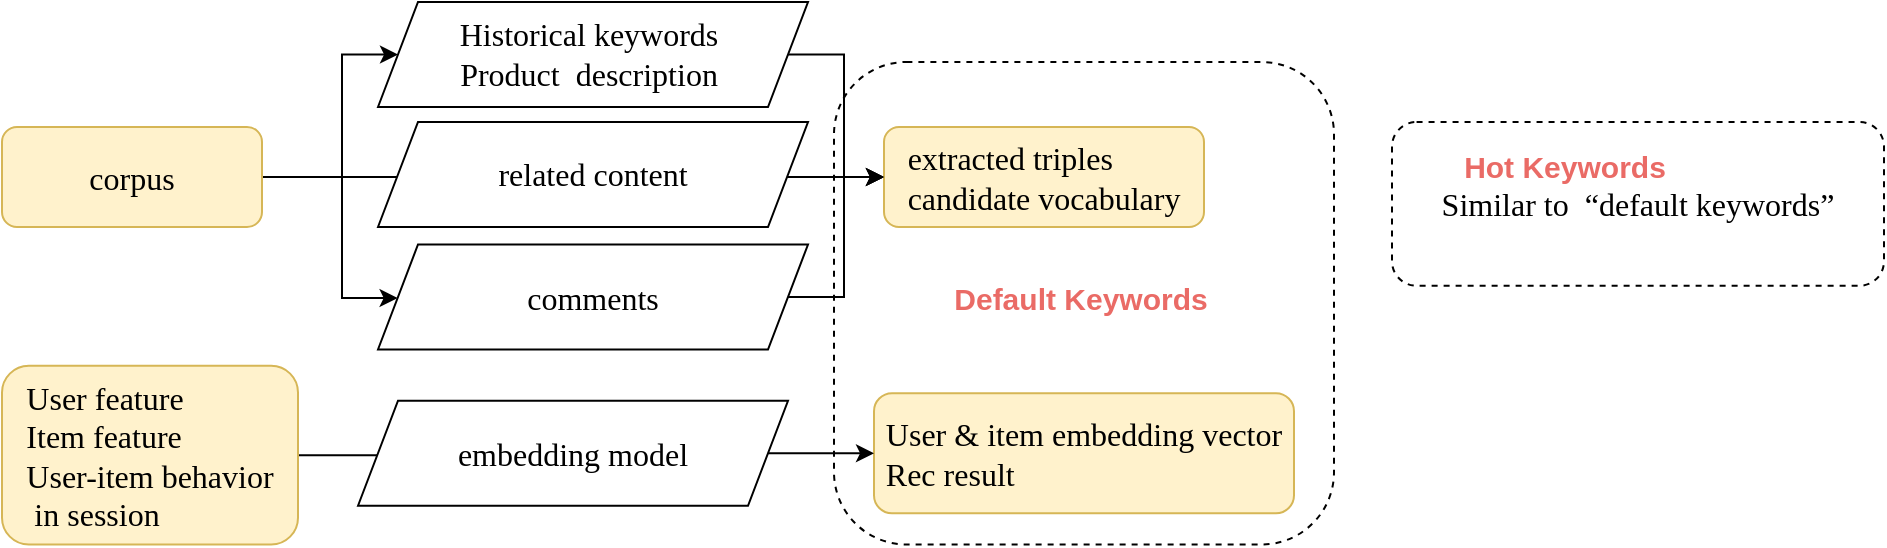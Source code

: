 <mxfile version="13.7.4" type="github" pages="2">
  <diagram id="C5RBs43oDa-KdzZeNtuy" name="Page-1">
    <mxGraphModel dx="2520" dy="479" grid="0" gridSize="10" guides="1" tooltips="1" connect="1" arrows="1" fold="1" page="0" pageScale="1" pageWidth="827" pageHeight="1169" math="0" shadow="0">
      <root>
        <mxCell id="WIyWlLk6GJQsqaUBKTNV-0" />
        <mxCell id="WIyWlLk6GJQsqaUBKTNV-1" parent="WIyWlLk6GJQsqaUBKTNV-0" />
        <mxCell id="ZPdB1FBcaC2-CpLJvqNs-29" value="" style="rounded=1;whiteSpace=wrap;html=1;fillColor=none;dashed=1;" vertex="1" parent="WIyWlLk6GJQsqaUBKTNV-1">
          <mxGeometry x="-664" y="240" width="250" height="241.25" as="geometry" />
        </mxCell>
        <mxCell id="ZPdB1FBcaC2-CpLJvqNs-25" style="edgeStyle=orthogonalEdgeStyle;rounded=0;orthogonalLoop=1;jettySize=auto;html=1;fontColor=#000000;" edge="1" parent="WIyWlLk6GJQsqaUBKTNV-1" source="WIyWlLk6GJQsqaUBKTNV-3" target="WIyWlLk6GJQsqaUBKTNV-7">
          <mxGeometry relative="1" as="geometry">
            <mxPoint x="-892" y="311.25" as="targetPoint" />
            <Array as="points">
              <mxPoint x="-720" y="298" />
              <mxPoint x="-720" y="298" />
            </Array>
          </mxGeometry>
        </mxCell>
        <mxCell id="ZPdB1FBcaC2-CpLJvqNs-38" style="edgeStyle=orthogonalEdgeStyle;rounded=0;orthogonalLoop=1;jettySize=auto;html=1;entryX=0;entryY=0.5;entryDx=0;entryDy=0;fontSize=15;fontColor=#EA6B66;" edge="1" parent="WIyWlLk6GJQsqaUBKTNV-1" source="WIyWlLk6GJQsqaUBKTNV-3" target="ZPdB1FBcaC2-CpLJvqNs-18">
          <mxGeometry relative="1" as="geometry">
            <Array as="points">
              <mxPoint x="-910" y="298" />
              <mxPoint x="-910" y="236" />
            </Array>
          </mxGeometry>
        </mxCell>
        <mxCell id="ZPdB1FBcaC2-CpLJvqNs-39" style="edgeStyle=orthogonalEdgeStyle;rounded=0;orthogonalLoop=1;jettySize=auto;html=1;fontSize=15;fontColor=#EA6B66;" edge="1" parent="WIyWlLk6GJQsqaUBKTNV-1" source="WIyWlLk6GJQsqaUBKTNV-3" target="ZPdB1FBcaC2-CpLJvqNs-16">
          <mxGeometry relative="1" as="geometry">
            <Array as="points">
              <mxPoint x="-910" y="298" />
              <mxPoint x="-910" y="358" />
            </Array>
          </mxGeometry>
        </mxCell>
        <mxCell id="WIyWlLk6GJQsqaUBKTNV-3" value="&lt;p style=&quot;line-height: normal ; margin-top: 0pt ; margin-bottom: 0pt ; margin-left: 0in ; text-align: left ; direction: ltr ; unicode-bidi: embed ; word-break: normal&quot;&gt;&lt;span style=&quot;font-size: 12pt ; font-family: &amp;#34;calibri&amp;#34;&quot;&gt;corpus&lt;/span&gt;&lt;/p&gt;" style="rounded=1;whiteSpace=wrap;html=1;fontSize=12;glass=0;strokeWidth=1;shadow=0;fillColor=#fff2cc;strokeColor=#d6b656;" parent="WIyWlLk6GJQsqaUBKTNV-1" vertex="1">
          <mxGeometry x="-1080" y="272.5" width="130" height="50" as="geometry" />
        </mxCell>
        <mxCell id="WIyWlLk6GJQsqaUBKTNV-7" value="&lt;p style=&quot;margin-top: 0pt ; margin-bottom: 0pt ; margin-left: 0in ; text-align: left ; direction: ltr ; unicode-bidi: embed ; word-break: normal&quot;&gt;&lt;span style=&quot;font-size: 12pt ; font-family: &amp;#34;calibri&amp;#34;&quot;&gt;extracted triples&lt;/span&gt;&lt;/p&gt;&lt;p style=&quot;margin-top: 0pt ; margin-bottom: 0pt ; margin-left: 0in ; text-align: left ; direction: ltr ; unicode-bidi: embed ; word-break: normal&quot;&gt;&lt;span style=&quot;font-size: 12pt ; font-family: &amp;#34;calibri&amp;#34;&quot;&gt;candidate vocabulary&lt;/span&gt;&lt;/p&gt;" style="rounded=1;whiteSpace=wrap;html=1;fontSize=12;glass=0;strokeWidth=1;shadow=0;fillColor=#fff2cc;strokeColor=#d6b656;" parent="WIyWlLk6GJQsqaUBKTNV-1" vertex="1">
          <mxGeometry x="-639" y="272.5" width="160" height="50" as="geometry" />
        </mxCell>
        <mxCell id="WIyWlLk6GJQsqaUBKTNV-12" value="&lt;p style=&quot;margin-top: 0pt ; margin-bottom: 0pt ; margin-left: 0in ; text-align: left ; direction: ltr ; unicode-bidi: embed ; word-break: normal&quot;&gt;&lt;span style=&quot;font-size: 12pt ; font-family: &amp;#34;calibri&amp;#34;&quot;&gt;User &amp;amp; item embedding vector&lt;/span&gt;&lt;/p&gt;&lt;p style=&quot;margin-top: 0pt ; margin-bottom: 0pt ; margin-left: 0in ; text-align: left ; direction: ltr ; unicode-bidi: embed ; word-break: normal&quot;&gt;&lt;span style=&quot;font-size: 12pt ; font-family: &amp;#34;calibri&amp;#34;&quot;&gt;Rec result&lt;/span&gt;&lt;/p&gt;" style="rounded=1;whiteSpace=wrap;html=1;fontSize=12;glass=0;strokeWidth=1;shadow=0;fillColor=#fff2cc;strokeColor=#d6b656;" parent="WIyWlLk6GJQsqaUBKTNV-1" vertex="1">
          <mxGeometry x="-644" y="405.63" width="210" height="60" as="geometry" />
        </mxCell>
        <mxCell id="ZPdB1FBcaC2-CpLJvqNs-37" style="edgeStyle=orthogonalEdgeStyle;rounded=0;orthogonalLoop=1;jettySize=auto;html=1;entryX=0;entryY=0.5;entryDx=0;entryDy=0;fontSize=15;fontColor=#EA6B66;" edge="1" parent="WIyWlLk6GJQsqaUBKTNV-1" source="ZPdB1FBcaC2-CpLJvqNs-1" target="WIyWlLk6GJQsqaUBKTNV-12">
          <mxGeometry relative="1" as="geometry" />
        </mxCell>
        <mxCell id="ZPdB1FBcaC2-CpLJvqNs-1" value="&lt;p style=&quot;margin-top: 0pt ; margin-bottom: 0pt ; margin-left: 0in ; text-align: left ; direction: ltr ; unicode-bidi: embed ; word-break: normal&quot;&gt;&lt;span style=&quot;font-size: 12pt ; font-family: &amp;#34;calibri&amp;#34;&quot;&gt;User feature&amp;nbsp;&amp;nbsp;&lt;/span&gt;&lt;/p&gt;&lt;p style=&quot;margin-top: 0pt ; margin-bottom: 0pt ; margin-left: 0in ; text-align: left ; direction: ltr ; unicode-bidi: embed ; word-break: normal&quot;&gt;&lt;span style=&quot;font-family: &amp;#34;calibri&amp;#34; ; font-size: 12pt&quot;&gt;Item feature&lt;/span&gt;&lt;/p&gt;&lt;p style=&quot;margin-top: 0pt ; margin-bottom: 0pt ; margin-left: 0in ; text-align: left ; direction: ltr ; unicode-bidi: embed ; word-break: normal&quot;&gt;&lt;span style=&quot;font-size: 12pt ; font-family: &amp;#34;calibri&amp;#34;&quot;&gt;User-item behavior&lt;/span&gt;&lt;/p&gt;&lt;p style=&quot;margin-top: 0pt ; margin-bottom: 0pt ; margin-left: 0in ; text-align: left ; direction: ltr ; unicode-bidi: embed ; word-break: normal&quot;&gt;&lt;span style=&quot;font-size: 12pt ; font-family: &amp;#34;calibri&amp;#34;&quot;&gt;&amp;nbsp;in &lt;/span&gt;&lt;span style=&quot;font-size: 12pt ; font-family: &amp;#34;calibri&amp;#34;&quot;&gt;session&amp;nbsp;&lt;/span&gt;&lt;/p&gt;" style="rounded=1;whiteSpace=wrap;html=1;fontSize=12;glass=0;strokeWidth=1;shadow=0;fillColor=#fff2cc;strokeColor=#d6b656;" vertex="1" parent="WIyWlLk6GJQsqaUBKTNV-1">
          <mxGeometry x="-1080" y="391.88" width="148" height="89.37" as="geometry" />
        </mxCell>
        <mxCell id="ZPdB1FBcaC2-CpLJvqNs-14" value="&lt;span style=&quot;font-size: 12pt ; font-family: &amp;#34;calibri&amp;#34;&quot;&gt;embedding model&lt;/span&gt;" style="shape=parallelogram;perimeter=parallelogramPerimeter;whiteSpace=wrap;html=1;fixedSize=1;fontColor=#000000;" vertex="1" parent="WIyWlLk6GJQsqaUBKTNV-1">
          <mxGeometry x="-902" y="409.38" width="215" height="52.5" as="geometry" />
        </mxCell>
        <mxCell id="ZPdB1FBcaC2-CpLJvqNs-41" value="" style="edgeStyle=orthogonalEdgeStyle;rounded=0;orthogonalLoop=1;jettySize=auto;html=1;fontSize=15;fontColor=#EA6B66;entryX=0;entryY=0.5;entryDx=0;entryDy=0;" edge="1" parent="WIyWlLk6GJQsqaUBKTNV-1" source="ZPdB1FBcaC2-CpLJvqNs-16" target="WIyWlLk6GJQsqaUBKTNV-7">
          <mxGeometry relative="1" as="geometry">
            <Array as="points">
              <mxPoint x="-659" y="358" />
              <mxPoint x="-659" y="298" />
            </Array>
          </mxGeometry>
        </mxCell>
        <mxCell id="ZPdB1FBcaC2-CpLJvqNs-16" value="&lt;span style=&quot;font-family: &amp;#34;calibri&amp;#34; ; font-size: 16px&quot;&gt;comments&lt;/span&gt;" style="shape=parallelogram;perimeter=parallelogramPerimeter;whiteSpace=wrap;html=1;fixedSize=1;fontColor=#000000;" vertex="1" parent="WIyWlLk6GJQsqaUBKTNV-1">
          <mxGeometry x="-892" y="331.25" width="215" height="52.5" as="geometry" />
        </mxCell>
        <mxCell id="ZPdB1FBcaC2-CpLJvqNs-17" value="&lt;span style=&quot;font-family: &amp;#34;calibri&amp;#34; ; font-size: 16px&quot;&gt;related content&lt;/span&gt;" style="shape=parallelogram;perimeter=parallelogramPerimeter;whiteSpace=wrap;html=1;fixedSize=1;fontColor=#000000;" vertex="1" parent="WIyWlLk6GJQsqaUBKTNV-1">
          <mxGeometry x="-892" y="270" width="215" height="52.5" as="geometry" />
        </mxCell>
        <mxCell id="ZPdB1FBcaC2-CpLJvqNs-40" style="edgeStyle=orthogonalEdgeStyle;rounded=0;orthogonalLoop=1;jettySize=auto;html=1;entryX=0;entryY=0.5;entryDx=0;entryDy=0;fontSize=15;fontColor=#EA6B66;" edge="1" parent="WIyWlLk6GJQsqaUBKTNV-1" source="ZPdB1FBcaC2-CpLJvqNs-18" target="WIyWlLk6GJQsqaUBKTNV-7">
          <mxGeometry relative="1" as="geometry">
            <Array as="points">
              <mxPoint x="-659" y="236" />
              <mxPoint x="-659" y="298" />
            </Array>
          </mxGeometry>
        </mxCell>
        <mxCell id="ZPdB1FBcaC2-CpLJvqNs-18" value="&lt;span style=&quot;font-size: 12pt ; font-family: &amp;#34;calibri&amp;#34;&quot;&gt;Historical&amp;nbsp;&lt;/span&gt;&lt;span style=&quot;font-size: 12pt ; font-family: &amp;#34;calibri&amp;#34;&quot;&gt;keywords&lt;/span&gt;&lt;span style=&quot;font-size: 12pt ; font-family: &amp;#34;calibri&amp;#34;&quot;&gt;&amp;nbsp;&lt;br&gt;&lt;/span&gt;&lt;span style=&quot;font-size: 12pt ; font-family: &amp;#34;calibri&amp;#34;&quot;&gt;Product&amp;nbsp;&amp;nbsp;&lt;/span&gt;&lt;span style=&quot;font-size: 12pt ; font-family: &amp;#34;calibri&amp;#34;&quot;&gt;description&lt;/span&gt;&lt;span style=&quot;font-size: 12pt ; font-family: &amp;#34;calibri&amp;#34;&quot;&gt;&amp;nbsp;&lt;/span&gt;" style="shape=parallelogram;perimeter=parallelogramPerimeter;whiteSpace=wrap;html=1;fixedSize=1;fontColor=#000000;" vertex="1" parent="WIyWlLk6GJQsqaUBKTNV-1">
          <mxGeometry x="-892" y="210" width="215" height="52.5" as="geometry" />
        </mxCell>
        <mxCell id="ZPdB1FBcaC2-CpLJvqNs-32" value="Default Keywords" style="text;html=1;strokeColor=none;fillColor=none;align=center;verticalAlign=middle;whiteSpace=wrap;rounded=0;fontStyle=1;fontColor=#EA6B66;fontSize=15;" vertex="1" parent="WIyWlLk6GJQsqaUBKTNV-1">
          <mxGeometry x="-620" y="347.5" width="159" height="20" as="geometry" />
        </mxCell>
        <mxCell id="ZPdB1FBcaC2-CpLJvqNs-34" value="&lt;span style=&quot;font-family: &amp;#34;calibri&amp;#34; ; font-size: 12pt ; text-align: left&quot;&gt;Similar to&lt;/span&gt;&lt;span style=&quot;font-family: &amp;#34;calibri&amp;#34; ; font-size: 12pt ; text-align: left&quot;&gt;&amp;nbsp; &lt;/span&gt;&lt;span style=&quot;font-family: &amp;#34;calibri&amp;#34; ; font-size: 12pt ; text-align: left&quot;&gt;“default keywords”&lt;/span&gt;" style="rounded=1;whiteSpace=wrap;html=1;fillColor=none;verticalAlign=middle;dashed=1;" vertex="1" parent="WIyWlLk6GJQsqaUBKTNV-1">
          <mxGeometry x="-385" y="270" width="246" height="81.88" as="geometry" />
        </mxCell>
        <mxCell id="ZPdB1FBcaC2-CpLJvqNs-35" value="Hot Keywords" style="text;html=1;strokeColor=none;fillColor=none;align=center;verticalAlign=middle;whiteSpace=wrap;rounded=0;fontStyle=1;fontColor=#EA6B66;fontSize=15;" vertex="1" parent="WIyWlLk6GJQsqaUBKTNV-1">
          <mxGeometry x="-361" y="281.88" width="125" height="20" as="geometry" />
        </mxCell>
      </root>
    </mxGraphModel>
  </diagram>
  <diagram id="HvQWV_tAnd-LPlWDBB4e" name="Page-2">
    <mxGraphModel dx="3207" dy="564" grid="1" gridSize="10" guides="1" tooltips="1" connect="1" arrows="1" fold="1" page="1" pageScale="1" pageWidth="827" pageHeight="1169" math="0" shadow="0">
      <root>
        <mxCell id="ERJyQayyJuhM0P_gz9wi-0" />
        <mxCell id="ERJyQayyJuhM0P_gz9wi-1" parent="ERJyQayyJuhM0P_gz9wi-0" />
        <mxCell id="BYdMAI2Q5NSdWphctw3p-0" value="" style="edgeStyle=orthogonalEdgeStyle;rounded=0;orthogonalLoop=1;jettySize=auto;html=1;fontSize=15;fontColor=#EA6B66;" edge="1" parent="ERJyQayyJuhM0P_gz9wi-1" source="BYdMAI2Q5NSdWphctw3p-1" target="BYdMAI2Q5NSdWphctw3p-3">
          <mxGeometry relative="1" as="geometry" />
        </mxCell>
        <mxCell id="BYdMAI2Q5NSdWphctw3p-1" value="&lt;p style=&quot;line-height: normal ; margin-top: 0pt ; margin-bottom: 0pt ; margin-left: 0in ; text-align: left ; direction: ltr ; unicode-bidi: embed ; word-break: normal&quot;&gt;&lt;span style=&quot;font-size: 12pt ; font-family: &amp;#34;calibri&amp;#34;&quot;&gt;UserID&lt;/span&gt;&lt;/p&gt;" style="rounded=1;whiteSpace=wrap;html=1;fontSize=12;glass=0;strokeWidth=1;shadow=0;fillColor=#f5f5f5;strokeColor=#666666;fontColor=#333333;" vertex="1" parent="ERJyQayyJuhM0P_gz9wi-1">
          <mxGeometry x="-1156.5" y="640" width="130" height="50" as="geometry" />
        </mxCell>
        <mxCell id="BYdMAI2Q5NSdWphctw3p-2" value="" style="edgeStyle=orthogonalEdgeStyle;rounded=0;orthogonalLoop=1;jettySize=auto;html=1;fontSize=15;fontColor=#EA6B66;" edge="1" parent="ERJyQayyJuhM0P_gz9wi-1" source="BYdMAI2Q5NSdWphctw3p-3" target="BYdMAI2Q5NSdWphctw3p-7">
          <mxGeometry relative="1" as="geometry" />
        </mxCell>
        <mxCell id="BYdMAI2Q5NSdWphctw3p-3" value="&lt;div style=&quot;&quot;&gt;&lt;font face=&quot;calibri&quot;&gt;&lt;span style=&quot;font-size: 16px&quot;&gt;Item with historical interactions&lt;/span&gt;&lt;/font&gt;&lt;br&gt;&lt;/div&gt;" style="rounded=1;whiteSpace=wrap;html=1;fontSize=12;glass=0;strokeWidth=1;shadow=0;fillColor=#fff2cc;strokeColor=#d6b656;align=center;" vertex="1" parent="ERJyQayyJuhM0P_gz9wi-1">
          <mxGeometry x="-1210" y="731.56" width="237" height="50" as="geometry" />
        </mxCell>
        <mxCell id="BYdMAI2Q5NSdWphctw3p-4" value="" style="edgeStyle=orthogonalEdgeStyle;rounded=0;orthogonalLoop=1;jettySize=auto;html=1;fontSize=15;fontColor=#EA6B66;" edge="1" parent="ERJyQayyJuhM0P_gz9wi-1" source="BYdMAI2Q5NSdWphctw3p-5" target="BYdMAI2Q5NSdWphctw3p-9">
          <mxGeometry relative="1" as="geometry" />
        </mxCell>
        <mxCell id="BYdMAI2Q5NSdWphctw3p-5" value="&lt;div style=&quot;text-align: left&quot;&gt;&lt;span style=&quot;font-size: 16px&quot;&gt;&lt;font face=&quot;calibri&quot;&gt;Similar &lt;/font&gt;&lt;/span&gt;&lt;span style=&quot;font-family: &amp;#34;calibri&amp;#34; ; font-size: 12pt&quot;&gt;item&lt;/span&gt;&lt;/div&gt;" style="rounded=1;whiteSpace=wrap;html=1;fontSize=12;glass=0;strokeWidth=1;shadow=0;fillColor=#fff2cc;strokeColor=#d6b656;" vertex="1" parent="ERJyQayyJuhM0P_gz9wi-1">
          <mxGeometry x="-782.5" y="836.56" width="120" height="50" as="geometry" />
        </mxCell>
        <mxCell id="BYdMAI2Q5NSdWphctw3p-6" value="" style="edgeStyle=orthogonalEdgeStyle;rounded=0;orthogonalLoop=1;jettySize=auto;html=1;fontSize=15;fontColor=#EA6B66;entryX=0;entryY=0.5;entryDx=0;entryDy=0;" edge="1" parent="ERJyQayyJuhM0P_gz9wi-1" source="BYdMAI2Q5NSdWphctw3p-7" target="BYdMAI2Q5NSdWphctw3p-18">
          <mxGeometry relative="1" as="geometry" />
        </mxCell>
        <mxCell id="BYdMAI2Q5NSdWphctw3p-7" value="&lt;div style=&quot;text-align: left&quot;&gt;&lt;span style=&quot;font-family: &amp;#34;calibri&amp;#34; ; font-size: 12pt&quot;&gt;item&lt;/span&gt;&lt;/div&gt;" style="rounded=1;whiteSpace=wrap;html=1;fontSize=12;glass=0;strokeWidth=1;shadow=0;fillColor=#fff2cc;strokeColor=#d6b656;" vertex="1" parent="ERJyQayyJuhM0P_gz9wi-1">
          <mxGeometry x="-1151.5" y="836.56" width="120" height="50" as="geometry" />
        </mxCell>
        <mxCell id="BYdMAI2Q5NSdWphctw3p-8" style="edgeStyle=orthogonalEdgeStyle;rounded=0;orthogonalLoop=1;jettySize=auto;html=1;entryX=0;entryY=0.5;entryDx=0;entryDy=0;fontSize=15;fontColor=#EA6B66;" edge="1" parent="ERJyQayyJuhM0P_gz9wi-1" source="BYdMAI2Q5NSdWphctw3p-9" target="BYdMAI2Q5NSdWphctw3p-11">
          <mxGeometry relative="1" as="geometry" />
        </mxCell>
        <mxCell id="BYdMAI2Q5NSdWphctw3p-9" value="&lt;p style=&quot;line-height: normal ; margin-top: 0pt ; margin-bottom: 0pt ; margin-left: 0in ; text-align: left ; direction: ltr ; unicode-bidi: embed ; word-break: normal&quot;&gt;&lt;span style=&quot;font-size: 12pt ; font-family: &amp;#34;calibri&amp;#34;&quot;&gt;Item Tag&lt;/span&gt;&lt;/p&gt;" style="rounded=1;whiteSpace=wrap;html=1;fontSize=12;glass=0;strokeWidth=1;shadow=0;fillColor=#fff2cc;strokeColor=#d6b656;" vertex="1" parent="ERJyQayyJuhM0P_gz9wi-1">
          <mxGeometry x="-782.5" y="915.56" width="120" height="50" as="geometry" />
        </mxCell>
        <mxCell id="BYdMAI2Q5NSdWphctw3p-10" value="" style="edgeStyle=orthogonalEdgeStyle;rounded=0;orthogonalLoop=1;jettySize=auto;html=1;fontSize=15;fontColor=#EA6B66;" edge="1" parent="ERJyQayyJuhM0P_gz9wi-1" source="BYdMAI2Q5NSdWphctw3p-11" target="BYdMAI2Q5NSdWphctw3p-13">
          <mxGeometry relative="1" as="geometry" />
        </mxCell>
        <mxCell id="BYdMAI2Q5NSdWphctw3p-11" value="Orderly splicing" style="rhombus;whiteSpace=wrap;html=1;dashed=1;strokeColor=#000000;fontSize=15;fontColor=#EA6B66;align=center;" vertex="1" parent="ERJyQayyJuhM0P_gz9wi-1">
          <mxGeometry x="-623.5" y="890.12" width="132" height="100.88" as="geometry" />
        </mxCell>
        <mxCell id="BYdMAI2Q5NSdWphctw3p-12" value="" style="edgeStyle=orthogonalEdgeStyle;rounded=0;orthogonalLoop=1;jettySize=auto;html=1;fontSize=15;fontColor=#EA6B66;" edge="1" parent="ERJyQayyJuhM0P_gz9wi-1" source="BYdMAI2Q5NSdWphctw3p-13" target="BYdMAI2Q5NSdWphctw3p-16">
          <mxGeometry relative="1" as="geometry" />
        </mxCell>
        <mxCell id="BYdMAI2Q5NSdWphctw3p-13" value="mapping" style="rhombus;whiteSpace=wrap;html=1;dashed=1;strokeColor=#000000;fontSize=15;fontColor=#EA6B66;align=center;" vertex="1" parent="ERJyQayyJuhM0P_gz9wi-1">
          <mxGeometry x="-623.5" y="714.56" width="132" height="100.88" as="geometry" />
        </mxCell>
        <mxCell id="BYdMAI2Q5NSdWphctw3p-14" value="" style="edgeStyle=orthogonalEdgeStyle;rounded=0;orthogonalLoop=1;jettySize=auto;html=1;fontSize=15;fontColor=#EA6B66;" edge="1" parent="ERJyQayyJuhM0P_gz9wi-1" source="BYdMAI2Q5NSdWphctw3p-15" target="BYdMAI2Q5NSdWphctw3p-13">
          <mxGeometry relative="1" as="geometry" />
        </mxCell>
        <mxCell id="BYdMAI2Q5NSdWphctw3p-15" value="&lt;p style=&quot;line-height: normal ; margin-top: 0pt ; margin-bottom: 0pt ; margin-left: 0in ; text-align: left ; direction: ltr ; unicode-bidi: embed ; word-break: normal&quot;&gt;&lt;font face=&quot;calibri&quot;&gt;&lt;span style=&quot;font-size: 16px&quot;&gt;Default keywords&lt;/span&gt;&lt;/font&gt;&lt;br&gt;&lt;/p&gt;" style="rounded=1;whiteSpace=wrap;html=1;fontSize=12;glass=0;strokeWidth=1;shadow=0;fillColor=#fff2cc;strokeColor=#d6b656;" vertex="1" parent="ERJyQayyJuhM0P_gz9wi-1">
          <mxGeometry x="-784.5" y="640" width="120" height="50" as="geometry" />
        </mxCell>
        <mxCell id="BYdMAI2Q5NSdWphctw3p-16" value="&lt;p style=&quot;line-height: normal ; margin-top: 0pt ; margin-bottom: 0pt ; margin-left: 0in ; text-align: left ; direction: ltr ; unicode-bidi: embed ; word-break: normal&quot;&gt;&lt;font face=&quot;calibri&quot;&gt;&lt;span style=&quot;font-size: 16px&quot;&gt;Result display&lt;/span&gt;&lt;/font&gt;&lt;br&gt;&lt;/p&gt;" style="rounded=1;whiteSpace=wrap;html=1;fontSize=12;glass=0;strokeWidth=1;shadow=0;fillColor=#f5f5f5;strokeColor=#666666;fontColor=#333333;" vertex="1" parent="ERJyQayyJuhM0P_gz9wi-1">
          <mxGeometry x="-425.5" y="948.56" width="130" height="50" as="geometry" />
        </mxCell>
        <mxCell id="BYdMAI2Q5NSdWphctw3p-17" value="" style="edgeStyle=orthogonalEdgeStyle;rounded=0;orthogonalLoop=1;jettySize=auto;html=1;fontSize=15;fontColor=#EA6B66;" edge="1" parent="ERJyQayyJuhM0P_gz9wi-1" source="BYdMAI2Q5NSdWphctw3p-18" target="BYdMAI2Q5NSdWphctw3p-5">
          <mxGeometry relative="1" as="geometry" />
        </mxCell>
        <mxCell id="BYdMAI2Q5NSdWphctw3p-18" value="Item Embedding" style="rhombus;whiteSpace=wrap;html=1;dashed=1;strokeColor=#000000;fontSize=15;fontColor=#EA6B66;align=center;" vertex="1" parent="ERJyQayyJuhM0P_gz9wi-1">
          <mxGeometry x="-961.5" y="811.12" width="132" height="100.88" as="geometry" />
        </mxCell>
      </root>
    </mxGraphModel>
  </diagram>
</mxfile>
